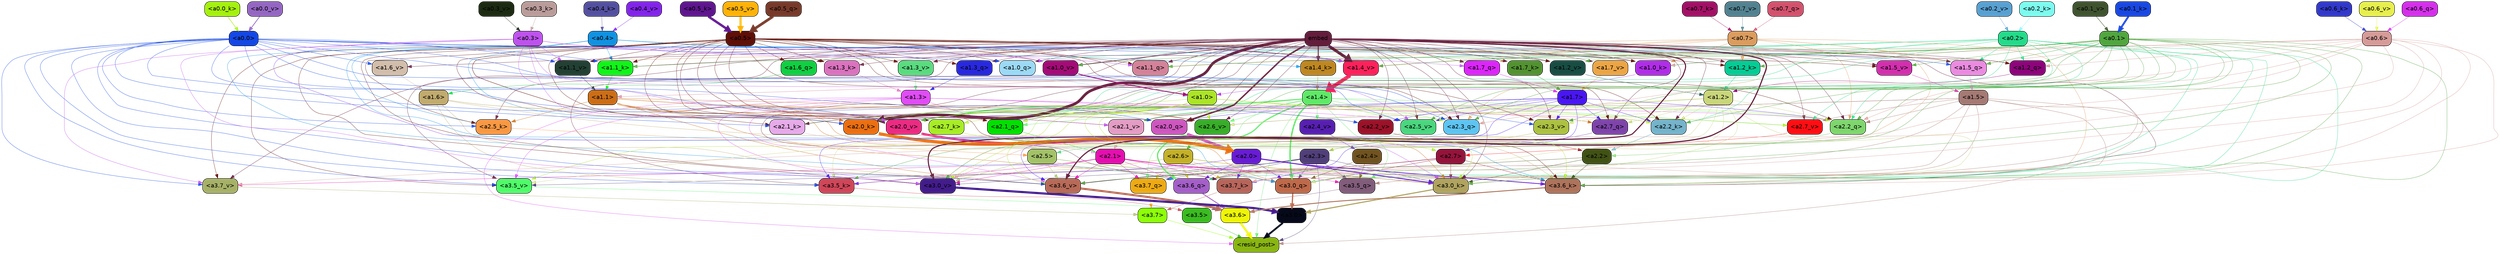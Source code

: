 strict digraph "" {
	graph [bgcolor=transparent,
		layout=dot,
		overlap=false,
		splines=true
	];
	"<a3.7>"	[color=black,
		fillcolor="#8dff09",
		fontname=Helvetica,
		shape=box,
		style="filled, rounded"];
	"<resid_post>"	[color=black,
		fillcolor="#89b512",
		fontname=Helvetica,
		shape=box,
		style="filled, rounded"];
	"<a3.7>" -> "<resid_post>"	[color="#8dff09",
		penwidth=0.6239100098609924];
	"<a3.6>"	[color=black,
		fillcolor="#eef607",
		fontname=Helvetica,
		shape=box,
		style="filled, rounded"];
	"<a3.6>" -> "<resid_post>"	[color="#eef607",
		penwidth=4.569062113761902];
	"<a3.5>"	[color=black,
		fillcolor="#3bbc21",
		fontname=Helvetica,
		shape=box,
		style="filled, rounded"];
	"<a3.5>" -> "<resid_post>"	[color="#3bbc21",
		penwidth=0.6];
	"<a3.0>"	[color=black,
		fillcolor="#06091a",
		fontname=Helvetica,
		shape=box,
		style="filled, rounded"];
	"<a3.0>" -> "<resid_post>"	[color="#06091a",
		penwidth=4.283544182777405];
	"<a2.3>"	[color=black,
		fillcolor="#513f7a",
		fontname=Helvetica,
		shape=box,
		style="filled, rounded"];
	"<a2.3>" -> "<resid_post>"	[color="#513f7a",
		penwidth=0.6];
	"<a3.7_q>"	[color=black,
		fillcolor="#edaa13",
		fontname=Helvetica,
		shape=box,
		style="filled, rounded"];
	"<a2.3>" -> "<a3.7_q>"	[color="#513f7a",
		penwidth=0.6];
	"<a3.6_q>"	[color=black,
		fillcolor="#a45ec8",
		fontname=Helvetica,
		shape=box,
		style="filled, rounded"];
	"<a2.3>" -> "<a3.6_q>"	[color="#513f7a",
		penwidth=0.6];
	"<a3.5_q>"	[color=black,
		fillcolor="#825c7b",
		fontname=Helvetica,
		shape=box,
		style="filled, rounded"];
	"<a2.3>" -> "<a3.5_q>"	[color="#513f7a",
		penwidth=0.6];
	"<a3.0_q>"	[color=black,
		fillcolor="#be694a",
		fontname=Helvetica,
		shape=box,
		style="filled, rounded"];
	"<a2.3>" -> "<a3.0_q>"	[color="#513f7a",
		penwidth=0.6];
	"<a3.0_k>"	[color=black,
		fillcolor="#afa35f",
		fontname=Helvetica,
		shape=box,
		style="filled, rounded"];
	"<a2.3>" -> "<a3.0_k>"	[color="#513f7a",
		penwidth=0.6];
	"<a3.6_v>"	[color=black,
		fillcolor="#b76a57",
		fontname=Helvetica,
		shape=box,
		style="filled, rounded"];
	"<a2.3>" -> "<a3.6_v>"	[color="#513f7a",
		penwidth=0.6];
	"<a3.5_v>"	[color=black,
		fillcolor="#4ffb69",
		fontname=Helvetica,
		shape=box,
		style="filled, rounded"];
	"<a2.3>" -> "<a3.5_v>"	[color="#513f7a",
		penwidth=0.6];
	"<a3.0_v>"	[color=black,
		fillcolor="#431c8c",
		fontname=Helvetica,
		shape=box,
		style="filled, rounded"];
	"<a2.3>" -> "<a3.0_v>"	[color="#513f7a",
		penwidth=0.6];
	"<a1.5>"	[color=black,
		fillcolor="#a57a74",
		fontname=Helvetica,
		shape=box,
		style="filled, rounded"];
	"<a1.5>" -> "<resid_post>"	[color="#a57a74",
		penwidth=0.6];
	"<a1.5>" -> "<a3.6_q>"	[color="#a57a74",
		penwidth=0.6];
	"<a1.5>" -> "<a3.5_q>"	[color="#a57a74",
		penwidth=0.6];
	"<a1.5>" -> "<a3.0_q>"	[color="#a57a74",
		penwidth=0.6];
	"<a3.6_k>"	[color=black,
		fillcolor="#ae735b",
		fontname=Helvetica,
		shape=box,
		style="filled, rounded"];
	"<a1.5>" -> "<a3.6_k>"	[color="#a57a74",
		penwidth=0.6];
	"<a1.5>" -> "<a3.0_k>"	[color="#a57a74",
		penwidth=0.6];
	"<a2.2_q>"	[color=black,
		fillcolor="#7ed66d",
		fontname=Helvetica,
		shape=box,
		style="filled, rounded"];
	"<a1.5>" -> "<a2.2_q>"	[color="#a57a74",
		penwidth=0.6];
	"<a2.7_v>"	[color=black,
		fillcolor="#fe0e12",
		fontname=Helvetica,
		shape=box,
		style="filled, rounded"];
	"<a1.5>" -> "<a2.7_v>"	[color="#a57a74",
		penwidth=0.6];
	"<a2.6_v>"	[color=black,
		fillcolor="#38ad29",
		fontname=Helvetica,
		shape=box,
		style="filled, rounded"];
	"<a1.5>" -> "<a2.6_v>"	[color="#a57a74",
		penwidth=0.6];
	"<a2.1_v>"	[color=black,
		fillcolor="#e39cc3",
		fontname=Helvetica,
		shape=box,
		style="filled, rounded"];
	"<a1.5>" -> "<a2.1_v>"	[color="#a57a74",
		penwidth=0.6];
	"<a1.4>"	[color=black,
		fillcolor="#5fe967",
		fontname=Helvetica,
		shape=box,
		style="filled, rounded"];
	"<a1.4>" -> "<resid_post>"	[color="#5fe967",
		penwidth=0.6];
	"<a1.4>" -> "<a3.7_q>"	[color="#5fe967",
		penwidth=0.6];
	"<a1.4>" -> "<a3.6_q>"	[color="#5fe967",
		penwidth=2.7536282539367676];
	"<a1.4>" -> "<a3.5_q>"	[color="#5fe967",
		penwidth=0.6];
	"<a1.4>" -> "<a3.0_q>"	[color="#5fe967",
		penwidth=3.3369133472442627];
	"<a2.3_q>"	[color=black,
		fillcolor="#5dc4f1",
		fontname=Helvetica,
		shape=box,
		style="filled, rounded"];
	"<a1.4>" -> "<a2.3_q>"	[color="#5fe967",
		penwidth=0.6];
	"<a1.4>" -> "<a2.2_q>"	[color="#5fe967",
		penwidth=0.6];
	"<a2.1_q>"	[color=black,
		fillcolor="#03df02",
		fontname=Helvetica,
		shape=box,
		style="filled, rounded"];
	"<a1.4>" -> "<a2.1_q>"	[color="#5fe967",
		penwidth=0.6];
	"<a2.0_q>"	[color=black,
		fillcolor="#cd56bf",
		fontname=Helvetica,
		shape=box,
		style="filled, rounded"];
	"<a1.4>" -> "<a2.0_q>"	[color="#5fe967",
		penwidth=0.6];
	"<a2.1_k>"	[color=black,
		fillcolor="#e6aae9",
		fontname=Helvetica,
		shape=box,
		style="filled, rounded"];
	"<a1.4>" -> "<a2.1_k>"	[color="#5fe967",
		penwidth=0.6];
	"<a1.4>" -> "<a2.7_v>"	[color="#5fe967",
		penwidth=0.6];
	"<a1.4>" -> "<a2.6_v>"	[color="#5fe967",
		penwidth=0.6];
	"<a2.5_v>"	[color=black,
		fillcolor="#4ad67e",
		fontname=Helvetica,
		shape=box,
		style="filled, rounded"];
	"<a1.4>" -> "<a2.5_v>"	[color="#5fe967",
		penwidth=0.6];
	"<a2.4_v>"	[color=black,
		fillcolor="#571fb1",
		fontname=Helvetica,
		shape=box,
		style="filled, rounded"];
	"<a1.4>" -> "<a2.4_v>"	[color="#5fe967",
		penwidth=0.6];
	"<a1.4>" -> "<a2.1_v>"	[color="#5fe967",
		penwidth=0.6];
	"<a2.0_v>"	[color=black,
		fillcolor="#eb2b82",
		fontname=Helvetica,
		shape=box,
		style="filled, rounded"];
	"<a1.4>" -> "<a2.0_v>"	[color="#5fe967",
		penwidth=2.2818827629089355];
	"<a1.3>"	[color=black,
		fillcolor="#e04cf5",
		fontname=Helvetica,
		shape=box,
		style="filled, rounded"];
	"<a1.3>" -> "<resid_post>"	[color="#e04cf5",
		penwidth=0.6];
	"<a1.3>" -> "<a3.6_v>"	[color="#e04cf5",
		penwidth=0.6];
	"<a1.3>" -> "<a3.5_v>"	[color="#e04cf5",
		penwidth=0.6];
	"<a1.3>" -> "<a3.0_v>"	[color="#e04cf5",
		penwidth=0.6];
	"<a1.3>" -> "<a2.2_q>"	[color="#e04cf5",
		penwidth=0.6];
	"<a1.3>" -> "<a2.1_q>"	[color="#e04cf5",
		penwidth=0.6];
	"<a2.2_k>"	[color=black,
		fillcolor="#74b3ca",
		fontname=Helvetica,
		shape=box,
		style="filled, rounded"];
	"<a1.3>" -> "<a2.2_k>"	[color="#e04cf5",
		penwidth=0.6];
	"<a1.3>" -> "<a2.5_v>"	[color="#e04cf5",
		penwidth=0.6];
	"<a3.7_q>" -> "<a3.7>"	[color="#edaa13",
		penwidth=0.6];
	"<a3.6_q>" -> "<a3.6>"	[color="#a45ec8",
		penwidth=2.0344843566417694];
	"<a3.5_q>" -> "<a3.5>"	[color="#825c7b",
		penwidth=0.6];
	"<a3.0_q>" -> "<a3.0>"	[color="#be694a",
		penwidth=2.863015294075012];
	"<a3.7_k>"	[color=black,
		fillcolor="#b7655b",
		fontname=Helvetica,
		shape=box,
		style="filled, rounded"];
	"<a3.7_k>" -> "<a3.7>"	[color="#b7655b",
		penwidth=0.6];
	"<a3.6_k>" -> "<a3.6>"	[color="#ae735b",
		penwidth=2.1770318150520325];
	"<a3.5_k>"	[color=black,
		fillcolor="#d04659",
		fontname=Helvetica,
		shape=box,
		style="filled, rounded"];
	"<a3.5_k>" -> "<a3.5>"	[color="#d04659",
		penwidth=0.6];
	"<a3.0_k>" -> "<a3.0>"	[color="#afa35f",
		penwidth=2.6323853135108948];
	"<a3.7_v>"	[color=black,
		fillcolor="#a6b167",
		fontname=Helvetica,
		shape=box,
		style="filled, rounded"];
	"<a3.7_v>" -> "<a3.7>"	[color="#a6b167",
		penwidth=0.6];
	"<a3.6_v>" -> "<a3.6>"	[color="#b76a57",
		penwidth=4.972373723983765];
	"<a3.5_v>" -> "<a3.5>"	[color="#4ffb69",
		penwidth=0.6];
	"<a3.0_v>" -> "<a3.0>"	[color="#431c8c",
		penwidth=5.1638524532318115];
	"<a2.6>"	[color=black,
		fillcolor="#c4b129",
		fontname=Helvetica,
		shape=box,
		style="filled, rounded"];
	"<a2.6>" -> "<a3.7_q>"	[color="#c4b129",
		penwidth=0.6];
	"<a2.6>" -> "<a3.6_q>"	[color="#c4b129",
		penwidth=0.6];
	"<a2.6>" -> "<a3.0_q>"	[color="#c4b129",
		penwidth=0.6];
	"<a2.6>" -> "<a3.7_k>"	[color="#c4b129",
		penwidth=0.6];
	"<a2.6>" -> "<a3.6_k>"	[color="#c4b129",
		penwidth=0.6];
	"<a2.6>" -> "<a3.5_k>"	[color="#c4b129",
		penwidth=0.6];
	"<a2.6>" -> "<a3.0_k>"	[color="#c4b129",
		penwidth=0.6];
	"<a2.1>"	[color=black,
		fillcolor="#e50fb0",
		fontname=Helvetica,
		shape=box,
		style="filled, rounded"];
	"<a2.1>" -> "<a3.7_q>"	[color="#e50fb0",
		penwidth=0.6];
	"<a2.1>" -> "<a3.6_q>"	[color="#e50fb0",
		penwidth=0.6];
	"<a2.1>" -> "<a3.5_q>"	[color="#e50fb0",
		penwidth=0.6];
	"<a2.1>" -> "<a3.0_q>"	[color="#e50fb0",
		penwidth=0.6];
	"<a2.1>" -> "<a3.7_k>"	[color="#e50fb0",
		penwidth=0.6];
	"<a2.1>" -> "<a3.6_k>"	[color="#e50fb0",
		penwidth=0.6];
	"<a2.1>" -> "<a3.5_k>"	[color="#e50fb0",
		penwidth=0.6];
	"<a2.1>" -> "<a3.0_k>"	[color="#e50fb0",
		penwidth=0.6];
	"<a2.1>" -> "<a3.7_v>"	[color="#e50fb0",
		penwidth=0.6];
	"<a2.1>" -> "<a3.6_v>"	[color="#e50fb0",
		penwidth=0.6];
	"<a2.1>" -> "<a3.0_v>"	[color="#e50fb0",
		penwidth=0.6];
	"<a2.7>"	[color=black,
		fillcolor="#94143b",
		fontname=Helvetica,
		shape=box,
		style="filled, rounded"];
	"<a2.7>" -> "<a3.6_q>"	[color="#94143b",
		penwidth=0.6];
	"<a2.7>" -> "<a3.0_q>"	[color="#94143b",
		penwidth=0.6];
	"<a2.7>" -> "<a3.6_k>"	[color="#94143b",
		penwidth=0.6];
	"<a2.7>" -> "<a3.0_k>"	[color="#94143b",
		penwidth=0.6];
	"<a2.7>" -> "<a3.6_v>"	[color="#94143b",
		penwidth=0.6];
	"<a2.5>"	[color=black,
		fillcolor="#a3c268",
		fontname=Helvetica,
		shape=box,
		style="filled, rounded"];
	"<a2.5>" -> "<a3.6_q>"	[color="#a3c268",
		penwidth=0.6];
	"<a2.5>" -> "<a3.0_q>"	[color="#a3c268",
		penwidth=0.6];
	"<a2.5>" -> "<a3.0_k>"	[color="#a3c268",
		penwidth=0.6];
	"<a2.5>" -> "<a3.6_v>"	[color="#a3c268",
		penwidth=0.6];
	"<a2.5>" -> "<a3.0_v>"	[color="#a3c268",
		penwidth=0.6];
	"<a2.0>"	[color=black,
		fillcolor="#681cd5",
		fontname=Helvetica,
		shape=box,
		style="filled, rounded"];
	"<a2.0>" -> "<a3.6_q>"	[color="#681cd5",
		penwidth=0.6];
	"<a2.0>" -> "<a3.0_q>"	[color="#681cd5",
		penwidth=0.6];
	"<a2.0>" -> "<a3.7_k>"	[color="#681cd5",
		penwidth=0.6];
	"<a2.0>" -> "<a3.6_k>"	[color="#681cd5",
		penwidth=1.7047871947288513];
	"<a2.0>" -> "<a3.5_k>"	[color="#681cd5",
		penwidth=0.6];
	"<a2.0>" -> "<a3.0_k>"	[color="#681cd5",
		penwidth=2.239806979894638];
	"<a1.1>"	[color=black,
		fillcolor="#cc6e16",
		fontname=Helvetica,
		shape=box,
		style="filled, rounded"];
	"<a1.1>" -> "<a3.6_q>"	[color="#cc6e16",
		penwidth=0.6];
	"<a1.1>" -> "<a3.0_q>"	[color="#cc6e16",
		penwidth=0.6];
	"<a1.1>" -> "<a3.0_k>"	[color="#cc6e16",
		penwidth=0.6];
	"<a1.1>" -> "<a3.6_v>"	[color="#cc6e16",
		penwidth=0.6];
	"<a2.7_q>"	[color=black,
		fillcolor="#7e44aa",
		fontname=Helvetica,
		shape=box,
		style="filled, rounded"];
	"<a1.1>" -> "<a2.7_q>"	[color="#cc6e16",
		penwidth=0.6];
	"<a2.5_k>"	[color=black,
		fillcolor="#f99843",
		fontname=Helvetica,
		shape=box,
		style="filled, rounded"];
	"<a1.1>" -> "<a2.5_k>"	[color="#cc6e16",
		penwidth=0.6];
	"<a2.0_k>"	[color=black,
		fillcolor="#eb6f11",
		fontname=Helvetica,
		shape=box,
		style="filled, rounded"];
	"<a1.1>" -> "<a2.0_k>"	[color="#cc6e16",
		penwidth=0.6];
	"<a1.1>" -> "<a2.6_v>"	[color="#cc6e16",
		penwidth=0.6];
	"<a2.2_v>"	[color=black,
		fillcolor="#9b1229",
		fontname=Helvetica,
		shape=box,
		style="filled, rounded"];
	"<a1.1>" -> "<a2.2_v>"	[color="#cc6e16",
		penwidth=0.6];
	"<a1.1>" -> "<a2.1_v>"	[color="#cc6e16",
		penwidth=0.6];
	"<a1.1>" -> "<a2.0_v>"	[color="#cc6e16",
		penwidth=0.6];
	"<a0.4>"	[color=black,
		fillcolor="#1092e2",
		fontname=Helvetica,
		shape=box,
		style="filled, rounded"];
	"<a0.4>" -> "<a3.6_q>"	[color="#1092e2",
		penwidth=0.6];
	"<a0.4>" -> "<a3.0_q>"	[color="#1092e2",
		penwidth=0.6];
	"<a0.4>" -> "<a3.6_k>"	[color="#1092e2",
		penwidth=0.6];
	"<a0.4>" -> "<a2.5_k>"	[color="#1092e2",
		penwidth=0.6];
	"<a0.4>" -> "<a2.0_k>"	[color="#1092e2",
		penwidth=0.6];
	"<a1.4_k>"	[color=black,
		fillcolor="#be8721",
		fontname=Helvetica,
		shape=box,
		style="filled, rounded"];
	"<a0.4>" -> "<a1.4_k>"	[color="#1092e2",
		penwidth=0.6];
	"<a1.1_k>"	[color=black,
		fillcolor="#11f419",
		fontname=Helvetica,
		shape=box,
		style="filled, rounded"];
	"<a0.4>" -> "<a1.1_k>"	[color="#1092e2",
		penwidth=0.6];
	"<a1.0_k>"	[color=black,
		fillcolor="#b02de7",
		fontname=Helvetica,
		shape=box,
		style="filled, rounded"];
	"<a0.4>" -> "<a1.0_k>"	[color="#1092e2",
		penwidth=0.6];
	"<a1.4_v>"	[color=black,
		fillcolor="#fd215b",
		fontname=Helvetica,
		shape=box,
		style="filled, rounded"];
	"<a0.4>" -> "<a1.4_v>"	[color="#1092e2",
		penwidth=0.6];
	"<a1.2_v>"	[color=black,
		fillcolor="#184d43",
		fontname=Helvetica,
		shape=box,
		style="filled, rounded"];
	"<a0.4>" -> "<a1.2_v>"	[color="#1092e2",
		penwidth=0.6];
	"<a0.2>"	[color=black,
		fillcolor="#23db8a",
		fontname=Helvetica,
		shape=box,
		style="filled, rounded"];
	"<a0.2>" -> "<a3.6_q>"	[color="#23db8a",
		penwidth=0.6];
	"<a0.2>" -> "<a3.0_q>"	[color="#23db8a",
		penwidth=0.6];
	"<a0.2>" -> "<a3.6_k>"	[color="#23db8a",
		penwidth=0.6];
	"<a0.2>" -> "<a3.0_k>"	[color="#23db8a",
		penwidth=0.6];
	"<a0.2>" -> "<a2.2_q>"	[color="#23db8a",
		penwidth=0.6];
	"<a0.2>" -> "<a2.2_k>"	[color="#23db8a",
		penwidth=0.6];
	"<a0.2>" -> "<a2.0_k>"	[color="#23db8a",
		penwidth=0.6];
	"<a0.2>" -> "<a2.7_v>"	[color="#23db8a",
		penwidth=0.6];
	"<a0.2>" -> "<a2.1_v>"	[color="#23db8a",
		penwidth=0.6];
	"<a0.2>" -> "<a2.0_v>"	[color="#23db8a",
		penwidth=0.6];
	"<a1.5_q>"	[color=black,
		fillcolor="#ea8be0",
		fontname=Helvetica,
		shape=box,
		style="filled, rounded"];
	"<a0.2>" -> "<a1.5_q>"	[color="#23db8a",
		penwidth=0.6];
	"<a1.2_q>"	[color=black,
		fillcolor="#8d047b",
		fontname=Helvetica,
		shape=box,
		style="filled, rounded"];
	"<a0.2>" -> "<a1.2_q>"	[color="#23db8a",
		penwidth=0.6];
	"<a1.0_q>"	[color=black,
		fillcolor="#9bd9f4",
		fontname=Helvetica,
		shape=box,
		style="filled, rounded"];
	"<a0.2>" -> "<a1.0_q>"	[color="#23db8a",
		penwidth=0.6];
	"<a0.2>" -> "<a1.4_k>"	[color="#23db8a",
		penwidth=0.6];
	"<a0.2>" -> "<a1.0_k>"	[color="#23db8a",
		penwidth=0.6];
	"<a0.2>" -> "<a1.4_v>"	[color="#23db8a",
		penwidth=0.6];
	"<a2.4>"	[color=black,
		fillcolor="#705320",
		fontname=Helvetica,
		shape=box,
		style="filled, rounded"];
	"<a2.4>" -> "<a3.5_q>"	[color="#705320",
		penwidth=0.6];
	"<a2.4>" -> "<a3.0_q>"	[color="#705320",
		penwidth=0.6];
	"<a1.2>"	[color=black,
		fillcolor="#c9d67a",
		fontname=Helvetica,
		shape=box,
		style="filled, rounded"];
	"<a1.2>" -> "<a3.0_q>"	[color="#c9d67a",
		penwidth=0.6];
	"<a1.2>" -> "<a3.6_k>"	[color="#c9d67a",
		penwidth=0.6];
	"<a1.2>" -> "<a3.5_k>"	[color="#c9d67a",
		penwidth=0.6];
	"<a1.2>" -> "<a3.0_k>"	[color="#c9d67a",
		penwidth=0.6];
	"<a1.2>" -> "<a3.5_v>"	[color="#c9d67a",
		penwidth=0.6];
	"<a1.2>" -> "<a2.7_q>"	[color="#c9d67a",
		penwidth=0.6];
	"<a1.2>" -> "<a2.2_q>"	[color="#c9d67a",
		penwidth=0.6];
	"<a1.2>" -> "<a2.2_k>"	[color="#c9d67a",
		penwidth=0.6];
	"<a1.2>" -> "<a2.6_v>"	[color="#c9d67a",
		penwidth=0.6];
	"<a1.2>" -> "<a2.5_v>"	[color="#c9d67a",
		penwidth=0.6];
	"<a2.3_v>"	[color=black,
		fillcolor="#acc041",
		fontname=Helvetica,
		shape=box,
		style="filled, rounded"];
	"<a1.2>" -> "<a2.3_v>"	[color="#c9d67a",
		penwidth=0.6];
	"<a1.2>" -> "<a2.0_v>"	[color="#c9d67a",
		penwidth=0.6];
	"<a1.7>"	[color=black,
		fillcolor="#4916f3",
		fontname=Helvetica,
		shape=box,
		style="filled, rounded"];
	"<a1.7>" -> "<a3.7_k>"	[color="#4916f3",
		penwidth=0.6];
	"<a1.7>" -> "<a3.5_k>"	[color="#4916f3",
		penwidth=0.6];
	"<a1.7>" -> "<a3.6_v>"	[color="#4916f3",
		penwidth=0.6];
	"<a1.7>" -> "<a2.7_q>"	[color="#4916f3",
		penwidth=0.6];
	"<a1.7>" -> "<a2.2_q>"	[color="#4916f3",
		penwidth=0.6];
	"<a1.7>" -> "<a2.0_q>"	[color="#4916f3",
		penwidth=0.6];
	"<a1.7>" -> "<a2.2_k>"	[color="#4916f3",
		penwidth=0.6];
	"<a1.7>" -> "<a2.0_k>"	[color="#4916f3",
		penwidth=0.6];
	"<a1.7>" -> "<a2.5_v>"	[color="#4916f3",
		penwidth=0.6];
	"<a1.7>" -> "<a2.3_v>"	[color="#4916f3",
		penwidth=0.6];
	"<a1.7>" -> "<a2.2_v>"	[color="#4916f3",
		penwidth=0.6];
	"<a0.7>"	[color=black,
		fillcolor="#db9c5e",
		fontname=Helvetica,
		shape=box,
		style="filled, rounded"];
	"<a0.7>" -> "<a3.7_k>"	[color="#db9c5e",
		penwidth=0.6];
	"<a0.7>" -> "<a3.0_v>"	[color="#db9c5e",
		penwidth=0.6];
	"<a0.7>" -> "<a2.3_q>"	[color="#db9c5e",
		penwidth=0.6];
	"<a0.7>" -> "<a2.2_q>"	[color="#db9c5e",
		penwidth=0.6];
	"<a1.7_q>"	[color=black,
		fillcolor="#dc25f9",
		fontname=Helvetica,
		shape=box,
		style="filled, rounded"];
	"<a0.7>" -> "<a1.7_q>"	[color="#db9c5e",
		penwidth=0.6];
	"<a0.7>" -> "<a1.5_q>"	[color="#db9c5e",
		penwidth=0.6];
	"<a1.1_q>"	[color=black,
		fillcolor="#d38299",
		fontname=Helvetica,
		shape=box,
		style="filled, rounded"];
	"<a0.7>" -> "<a1.1_q>"	[color="#db9c5e",
		penwidth=0.6];
	"<a1.2_k>"	[color=black,
		fillcolor="#05cc95",
		fontname=Helvetica,
		shape=box,
		style="filled, rounded"];
	"<a0.7>" -> "<a1.2_k>"	[color="#db9c5e",
		penwidth=0.6];
	"<a0.7>" -> "<a1.0_k>"	[color="#db9c5e",
		penwidth=0.6];
	"<a0.7>" -> "<a1.4_v>"	[color="#db9c5e",
		penwidth=0.6];
	"<a1.1_v>"	[color=black,
		fillcolor="#224033",
		fontname=Helvetica,
		shape=box,
		style="filled, rounded"];
	"<a0.7>" -> "<a1.1_v>"	[color="#db9c5e",
		penwidth=0.6];
	"<a0.6>"	[color=black,
		fillcolor="#d69b98",
		fontname=Helvetica,
		shape=box,
		style="filled, rounded"];
	"<a0.6>" -> "<a3.7_k>"	[color="#d69b98",
		penwidth=0.6];
	"<a0.6>" -> "<a3.6_k>"	[color="#d69b98",
		penwidth=0.6];
	"<a0.6>" -> "<a3.0_k>"	[color="#d69b98",
		penwidth=0.6];
	"<a0.6>" -> "<a3.7_v>"	[color="#d69b98",
		penwidth=0.6];
	"<a0.6>" -> "<a3.6_v>"	[color="#d69b98",
		penwidth=0.6];
	"<a0.6>" -> "<a3.0_v>"	[color="#d69b98",
		penwidth=0.6];
	"<a0.6>" -> "<a2.3_q>"	[color="#d69b98",
		penwidth=0.6];
	"<a0.6>" -> "<a2.2_q>"	[color="#d69b98",
		penwidth=0.6];
	"<a0.6>" -> "<a1.5_q>"	[color="#d69b98",
		penwidth=0.6];
	"<a0.6>" -> "<a1.2_q>"	[color="#d69b98",
		penwidth=0.6];
	"<a0.6>" -> "<a1.0_k>"	[color="#d69b98",
		penwidth=0.6];
	"<a0.6>" -> "<a1.4_v>"	[color="#d69b98",
		penwidth=0.6];
	embed	[color=black,
		fillcolor="#641d3c",
		fontname=Helvetica,
		shape=box,
		style="filled, rounded"];
	embed -> "<a3.7_k>"	[color="#641d3c",
		penwidth=0.6];
	embed -> "<a3.6_k>"	[color="#641d3c",
		penwidth=0.6];
	embed -> "<a3.5_k>"	[color="#641d3c",
		penwidth=0.6];
	embed -> "<a3.0_k>"	[color="#641d3c",
		penwidth=0.6];
	embed -> "<a3.7_v>"	[color="#641d3c",
		penwidth=0.6];
	embed -> "<a3.6_v>"	[color="#641d3c",
		penwidth=2.7369276881217957];
	embed -> "<a3.5_v>"	[color="#641d3c",
		penwidth=0.6];
	embed -> "<a3.0_v>"	[color="#641d3c",
		penwidth=2.5778204202651978];
	embed -> "<a2.7_q>"	[color="#641d3c",
		penwidth=0.6];
	embed -> "<a2.3_q>"	[color="#641d3c",
		penwidth=0.6];
	embed -> "<a2.2_q>"	[color="#641d3c",
		penwidth=0.6];
	embed -> "<a2.1_q>"	[color="#641d3c",
		penwidth=0.6];
	embed -> "<a2.0_q>"	[color="#641d3c",
		penwidth=3.459219217300415];
	embed -> "<a2.5_k>"	[color="#641d3c",
		penwidth=0.6];
	embed -> "<a2.2_k>"	[color="#641d3c",
		penwidth=0.6363201141357422];
	embed -> "<a2.1_k>"	[color="#641d3c",
		penwidth=0.6];
	embed -> "<a2.0_k>"	[color="#641d3c",
		penwidth=6.407642982900143];
	embed -> "<a2.7_v>"	[color="#641d3c",
		penwidth=0.6];
	embed -> "<a2.6_v>"	[color="#641d3c",
		penwidth=0.6];
	embed -> "<a2.5_v>"	[color="#641d3c",
		penwidth=0.6];
	embed -> "<a2.3_v>"	[color="#641d3c",
		penwidth=0.6];
	embed -> "<a2.2_v>"	[color="#641d3c",
		penwidth=0.6175012588500977];
	embed -> "<a2.1_v>"	[color="#641d3c",
		penwidth=0.6];
	embed -> "<a2.0_v>"	[color="#641d3c",
		penwidth=0.6];
	embed -> "<a1.7_q>"	[color="#641d3c",
		penwidth=0.6];
	"<a1.6_q>"	[color=black,
		fillcolor="#11cf42",
		fontname=Helvetica,
		shape=box,
		style="filled, rounded"];
	embed -> "<a1.6_q>"	[color="#641d3c",
		penwidth=0.6];
	embed -> "<a1.5_q>"	[color="#641d3c",
		penwidth=0.6186923980712891];
	"<a1.3_q>"	[color=black,
		fillcolor="#2828df",
		fontname=Helvetica,
		shape=box,
		style="filled, rounded"];
	embed -> "<a1.3_q>"	[color="#641d3c",
		penwidth=0.6];
	embed -> "<a1.2_q>"	[color="#641d3c",
		penwidth=0.6];
	embed -> "<a1.1_q>"	[color="#641d3c",
		penwidth=0.6];
	embed -> "<a1.0_q>"	[color="#641d3c",
		penwidth=0.6];
	"<a1.7_k>"	[color=black,
		fillcolor="#529231",
		fontname=Helvetica,
		shape=box,
		style="filled, rounded"];
	embed -> "<a1.7_k>"	[color="#641d3c",
		penwidth=0.6];
	embed -> "<a1.4_k>"	[color="#641d3c",
		penwidth=2.1454997062683105];
	"<a1.3_k>"	[color=black,
		fillcolor="#da72be",
		fontname=Helvetica,
		shape=box,
		style="filled, rounded"];
	embed -> "<a1.3_k>"	[color="#641d3c",
		penwidth=0.6];
	embed -> "<a1.2_k>"	[color="#641d3c",
		penwidth=0.6];
	embed -> "<a1.1_k>"	[color="#641d3c",
		penwidth=0.6];
	embed -> "<a1.0_k>"	[color="#641d3c",
		penwidth=0.6];
	"<a1.7_v>"	[color=black,
		fillcolor="#eca545",
		fontname=Helvetica,
		shape=box,
		style="filled, rounded"];
	embed -> "<a1.7_v>"	[color="#641d3c",
		penwidth=0.6];
	"<a1.6_v>"	[color=black,
		fillcolor="#d1bdaa",
		fontname=Helvetica,
		shape=box,
		style="filled, rounded"];
	embed -> "<a1.6_v>"	[color="#641d3c",
		penwidth=0.6];
	"<a1.5_v>"	[color=black,
		fillcolor="#d22fad",
		fontname=Helvetica,
		shape=box,
		style="filled, rounded"];
	embed -> "<a1.5_v>"	[color="#641d3c",
		penwidth=0.6];
	embed -> "<a1.4_v>"	[color="#641d3c",
		penwidth=6.860090345144272];
	"<a1.3_v>"	[color=black,
		fillcolor="#5adb7f",
		fontname=Helvetica,
		shape=box,
		style="filled, rounded"];
	embed -> "<a1.3_v>"	[color="#641d3c",
		penwidth=0.6];
	embed -> "<a1.2_v>"	[color="#641d3c",
		penwidth=0.6];
	embed -> "<a1.1_v>"	[color="#641d3c",
		penwidth=0.6];
	"<a1.0_v>"	[color=black,
		fillcolor="#a40b77",
		fontname=Helvetica,
		shape=box,
		style="filled, rounded"];
	embed -> "<a1.0_v>"	[color="#641d3c",
		penwidth=1.2940821647644043];
	"<a2.2>"	[color=black,
		fillcolor="#415215",
		fontname=Helvetica,
		shape=box,
		style="filled, rounded"];
	"<a2.2>" -> "<a3.6_k>"	[color="#415215",
		penwidth=0.6];
	"<a2.2>" -> "<a3.0_k>"	[color="#415215",
		penwidth=0.6];
	"<a2.2>" -> "<a3.6_v>"	[color="#415215",
		penwidth=0.6];
	"<a1.6>"	[color=black,
		fillcolor="#c1ab6e",
		fontname=Helvetica,
		shape=box,
		style="filled, rounded"];
	"<a1.6>" -> "<a3.6_k>"	[color="#c1ab6e",
		penwidth=0.6];
	"<a1.6>" -> "<a3.5_k>"	[color="#c1ab6e",
		penwidth=0.6];
	"<a1.6>" -> "<a3.6_v>"	[color="#c1ab6e",
		penwidth=0.6];
	"<a1.6>" -> "<a2.0_k>"	[color="#c1ab6e",
		penwidth=0.6];
	"<a1.6>" -> "<a2.0_v>"	[color="#c1ab6e",
		penwidth=0.6];
	"<a1.0>"	[color=black,
		fillcolor="#ace428",
		fontname=Helvetica,
		shape=box,
		style="filled, rounded"];
	"<a1.0>" -> "<a3.6_k>"	[color="#ace428",
		penwidth=0.6];
	"<a1.0>" -> "<a3.0_k>"	[color="#ace428",
		penwidth=0.6];
	"<a1.0>" -> "<a3.6_v>"	[color="#ace428",
		penwidth=0.6];
	"<a1.0>" -> "<a3.5_v>"	[color="#ace428",
		penwidth=0.6];
	"<a1.0>" -> "<a3.0_v>"	[color="#ace428",
		penwidth=0.6];
	"<a1.0>" -> "<a2.3_q>"	[color="#ace428",
		penwidth=0.6];
	"<a1.0>" -> "<a2.2_q>"	[color="#ace428",
		penwidth=0.6];
	"<a1.0>" -> "<a2.1_q>"	[color="#ace428",
		penwidth=0.6];
	"<a2.7_k>"	[color=black,
		fillcolor="#a7ec26",
		fontname=Helvetica,
		shape=box,
		style="filled, rounded"];
	"<a1.0>" -> "<a2.7_k>"	[color="#ace428",
		penwidth=0.6];
	"<a1.0>" -> "<a2.2_k>"	[color="#ace428",
		penwidth=0.6];
	"<a1.0>" -> "<a2.0_k>"	[color="#ace428",
		penwidth=0.6];
	"<a1.0>" -> "<a2.7_v>"	[color="#ace428",
		penwidth=0.6];
	"<a1.0>" -> "<a2.6_v>"	[color="#ace428",
		penwidth=0.6];
	"<a1.0>" -> "<a2.0_v>"	[color="#ace428",
		penwidth=1.2978954315185547];
	"<a0.5>"	[color=black,
		fillcolor="#5e0f08",
		fontname=Helvetica,
		shape=box,
		style="filled, rounded"];
	"<a0.5>" -> "<a3.6_k>"	[color="#5e0f08",
		penwidth=0.6];
	"<a0.5>" -> "<a3.7_v>"	[color="#5e0f08",
		penwidth=0.6];
	"<a0.5>" -> "<a3.6_v>"	[color="#5e0f08",
		penwidth=0.6];
	"<a0.5>" -> "<a3.5_v>"	[color="#5e0f08",
		penwidth=0.6];
	"<a0.5>" -> "<a3.0_v>"	[color="#5e0f08",
		penwidth=0.6];
	"<a0.5>" -> "<a2.7_q>"	[color="#5e0f08",
		penwidth=0.6];
	"<a0.5>" -> "<a2.3_q>"	[color="#5e0f08",
		penwidth=0.6];
	"<a0.5>" -> "<a2.2_q>"	[color="#5e0f08",
		penwidth=0.6];
	"<a0.5>" -> "<a2.1_q>"	[color="#5e0f08",
		penwidth=0.6];
	"<a0.5>" -> "<a2.0_q>"	[color="#5e0f08",
		penwidth=0.6];
	"<a0.5>" -> "<a2.7_k>"	[color="#5e0f08",
		penwidth=0.6];
	"<a0.5>" -> "<a2.5_k>"	[color="#5e0f08",
		penwidth=0.6];
	"<a0.5>" -> "<a2.2_k>"	[color="#5e0f08",
		penwidth=0.6];
	"<a0.5>" -> "<a2.1_k>"	[color="#5e0f08",
		penwidth=0.6];
	"<a0.5>" -> "<a2.0_k>"	[color="#5e0f08",
		penwidth=0.7721366882324219];
	"<a0.5>" -> "<a2.6_v>"	[color="#5e0f08",
		penwidth=0.6];
	"<a0.5>" -> "<a2.3_v>"	[color="#5e0f08",
		penwidth=0.6];
	"<a0.5>" -> "<a2.1_v>"	[color="#5e0f08",
		penwidth=0.6];
	"<a0.5>" -> "<a2.0_v>"	[color="#5e0f08",
		penwidth=0.6];
	"<a0.5>" -> "<a1.6_q>"	[color="#5e0f08",
		penwidth=0.6];
	"<a0.5>" -> "<a1.3_q>"	[color="#5e0f08",
		penwidth=0.6];
	"<a0.5>" -> "<a1.2_q>"	[color="#5e0f08",
		penwidth=0.6];
	"<a0.5>" -> "<a1.1_q>"	[color="#5e0f08",
		penwidth=0.6];
	"<a0.5>" -> "<a1.0_q>"	[color="#5e0f08",
		penwidth=0.6];
	"<a0.5>" -> "<a1.3_k>"	[color="#5e0f08",
		penwidth=0.6];
	"<a0.5>" -> "<a1.2_k>"	[color="#5e0f08",
		penwidth=0.6];
	"<a0.5>" -> "<a1.1_k>"	[color="#5e0f08",
		penwidth=0.6];
	"<a0.5>" -> "<a1.0_k>"	[color="#5e0f08",
		penwidth=0.6];
	"<a0.5>" -> "<a1.5_v>"	[color="#5e0f08",
		penwidth=0.6];
	"<a0.5>" -> "<a1.4_v>"	[color="#5e0f08",
		penwidth=1.0206317901611328];
	"<a0.5>" -> "<a1.3_v>"	[color="#5e0f08",
		penwidth=0.6];
	"<a0.5>" -> "<a1.2_v>"	[color="#5e0f08",
		penwidth=0.6];
	"<a0.5>" -> "<a1.1_v>"	[color="#5e0f08",
		penwidth=0.6];
	"<a0.5>" -> "<a1.0_v>"	[color="#5e0f08",
		penwidth=0.6];
	"<a0.1>"	[color=black,
		fillcolor="#51a63f",
		fontname=Helvetica,
		shape=box,
		style="filled, rounded"];
	"<a0.1>" -> "<a3.6_k>"	[color="#51a63f",
		penwidth=0.6];
	"<a0.1>" -> "<a3.5_k>"	[color="#51a63f",
		penwidth=0.6];
	"<a0.1>" -> "<a3.0_k>"	[color="#51a63f",
		penwidth=0.6];
	"<a0.1>" -> "<a3.6_v>"	[color="#51a63f",
		penwidth=0.6];
	"<a0.1>" -> "<a3.0_v>"	[color="#51a63f",
		penwidth=0.6];
	"<a0.1>" -> "<a2.3_q>"	[color="#51a63f",
		penwidth=0.6];
	"<a0.1>" -> "<a2.2_q>"	[color="#51a63f",
		penwidth=0.6];
	"<a0.1>" -> "<a2.2_k>"	[color="#51a63f",
		penwidth=0.6];
	"<a0.1>" -> "<a2.0_k>"	[color="#51a63f",
		penwidth=0.6];
	"<a0.1>" -> "<a2.5_v>"	[color="#51a63f",
		penwidth=0.6];
	"<a0.1>" -> "<a2.3_v>"	[color="#51a63f",
		penwidth=0.6];
	"<a0.1>" -> "<a2.1_v>"	[color="#51a63f",
		penwidth=0.6];
	"<a0.1>" -> "<a2.0_v>"	[color="#51a63f",
		penwidth=0.6];
	"<a0.1>" -> "<a1.5_q>"	[color="#51a63f",
		penwidth=0.6];
	"<a0.1>" -> "<a1.2_q>"	[color="#51a63f",
		penwidth=0.6];
	"<a0.1>" -> "<a1.1_q>"	[color="#51a63f",
		penwidth=0.6];
	"<a0.1>" -> "<a1.2_k>"	[color="#51a63f",
		penwidth=0.6];
	"<a0.1>" -> "<a1.1_k>"	[color="#51a63f",
		penwidth=0.6];
	"<a0.1>" -> "<a1.5_v>"	[color="#51a63f",
		penwidth=0.6];
	"<a0.1>" -> "<a1.4_v>"	[color="#51a63f",
		penwidth=0.6];
	"<a0.1>" -> "<a1.2_v>"	[color="#51a63f",
		penwidth=0.6];
	"<a0.1>" -> "<a1.0_v>"	[color="#51a63f",
		penwidth=0.6];
	"<a0.0>"	[color=black,
		fillcolor="#1447e5",
		fontname=Helvetica,
		shape=box,
		style="filled, rounded"];
	"<a0.0>" -> "<a3.5_k>"	[color="#1447e5",
		penwidth=0.6];
	"<a0.0>" -> "<a3.7_v>"	[color="#1447e5",
		penwidth=0.6];
	"<a0.0>" -> "<a3.6_v>"	[color="#1447e5",
		penwidth=0.6];
	"<a0.0>" -> "<a3.5_v>"	[color="#1447e5",
		penwidth=0.6];
	"<a0.0>" -> "<a3.0_v>"	[color="#1447e5",
		penwidth=0.6];
	"<a0.0>" -> "<a2.3_q>"	[color="#1447e5",
		penwidth=0.6];
	"<a0.0>" -> "<a2.0_q>"	[color="#1447e5",
		penwidth=0.6];
	"<a0.0>" -> "<a2.5_k>"	[color="#1447e5",
		penwidth=0.6];
	"<a0.0>" -> "<a2.1_k>"	[color="#1447e5",
		penwidth=0.6];
	"<a0.0>" -> "<a2.0_k>"	[color="#1447e5",
		penwidth=0.6];
	"<a0.0>" -> "<a2.5_v>"	[color="#1447e5",
		penwidth=0.6];
	"<a0.0>" -> "<a2.3_v>"	[color="#1447e5",
		penwidth=0.6];
	"<a0.0>" -> "<a2.2_v>"	[color="#1447e5",
		penwidth=0.6];
	"<a0.0>" -> "<a2.0_v>"	[color="#1447e5",
		penwidth=0.6];
	"<a0.0>" -> "<a1.5_q>"	[color="#1447e5",
		penwidth=0.6];
	"<a0.0>" -> "<a1.0_q>"	[color="#1447e5",
		penwidth=0.6];
	"<a0.0>" -> "<a1.1_k>"	[color="#1447e5",
		penwidth=0.6];
	"<a0.0>" -> "<a1.6_v>"	[color="#1447e5",
		penwidth=0.6];
	"<a0.0>" -> "<a1.4_v>"	[color="#1447e5",
		penwidth=0.6];
	"<a0.0>" -> "<a1.1_v>"	[color="#1447e5",
		penwidth=0.6];
	"<a0.3>"	[color=black,
		fillcolor="#be52ed",
		fontname=Helvetica,
		shape=box,
		style="filled, rounded"];
	"<a0.3>" -> "<a3.0_k>"	[color="#be52ed",
		penwidth=0.6];
	"<a0.3>" -> "<a3.7_v>"	[color="#be52ed",
		penwidth=0.6];
	"<a0.3>" -> "<a3.0_v>"	[color="#be52ed",
		penwidth=0.6];
	"<a0.3>" -> "<a2.5_v>"	[color="#be52ed",
		penwidth=0.6];
	"<a0.3>" -> "<a2.1_v>"	[color="#be52ed",
		penwidth=0.6];
	"<a0.3>" -> "<a2.0_v>"	[color="#be52ed",
		penwidth=0.6];
	"<a0.3>" -> "<a1.7_q>"	[color="#be52ed",
		penwidth=0.6];
	"<a0.3>" -> "<a1.1_q>"	[color="#be52ed",
		penwidth=0.6];
	"<a0.3>" -> "<a1.4_v>"	[color="#be52ed",
		penwidth=0.6];
	"<a0.3>" -> "<a1.1_v>"	[color="#be52ed",
		penwidth=0.6];
	"<a0.3>" -> "<a1.0_v>"	[color="#be52ed",
		penwidth=0.6];
	"<a2.7_q>" -> "<a2.7>"	[color="#7e44aa",
		penwidth=0.6];
	"<a2.3_q>" -> "<a2.3>"	[color="#5dc4f1",
		penwidth=0.6];
	"<a2.2_q>" -> "<a2.2>"	[color="#7ed66d",
		penwidth=0.7441773414611816];
	"<a2.1_q>" -> "<a2.1>"	[color="#03df02",
		penwidth=0.6];
	"<a2.0_q>" -> "<a2.0>"	[color="#cd56bf",
		penwidth=6.422367453575134];
	"<a2.7_k>" -> "<a2.7>"	[color="#a7ec26",
		penwidth=0.6];
	"<a2.5_k>" -> "<a2.5>"	[color="#f99843",
		penwidth=0.6];
	"<a2.2_k>" -> "<a2.2>"	[color="#74b3ca",
		penwidth=0.8810110092163086];
	"<a2.1_k>" -> "<a2.1>"	[color="#e6aae9",
		penwidth=0.6];
	"<a2.0_k>" -> "<a2.0>"	[color="#eb6f11",
		penwidth=7.398894429206848];
	"<a2.7_v>" -> "<a2.7>"	[color="#fe0e12",
		penwidth=0.6];
	"<a2.6_v>" -> "<a2.6>"	[color="#38ad29",
		penwidth=0.6];
	"<a2.5_v>" -> "<a2.5>"	[color="#4ad67e",
		penwidth=0.6];
	"<a2.4_v>" -> "<a2.4>"	[color="#571fb1",
		penwidth=0.6];
	"<a2.3_v>" -> "<a2.3>"	[color="#acc041",
		penwidth=0.6];
	"<a2.2_v>" -> "<a2.2>"	[color="#9b1229",
		penwidth=0.6];
	"<a2.1_v>" -> "<a2.1>"	[color="#e39cc3",
		penwidth=0.6];
	"<a2.0_v>" -> "<a2.0>"	[color="#eb2b82",
		penwidth=5.395828627049923];
	"<a1.7_q>" -> "<a1.7>"	[color="#dc25f9",
		penwidth=0.6];
	"<a1.6_q>" -> "<a1.6>"	[color="#11cf42",
		penwidth=0.6];
	"<a1.5_q>" -> "<a1.5>"	[color="#ea8be0",
		penwidth=0.6];
	"<a1.3_q>" -> "<a1.3>"	[color="#2828df",
		penwidth=0.6];
	"<a1.2_q>" -> "<a1.2>"	[color="#8d047b",
		penwidth=0.6];
	"<a1.1_q>" -> "<a1.1>"	[color="#d38299",
		penwidth=0.6];
	"<a1.0_q>" -> "<a1.0>"	[color="#9bd9f4",
		penwidth=0.6];
	"<a1.7_k>" -> "<a1.7>"	[color="#529231",
		penwidth=0.6];
	"<a1.4_k>" -> "<a1.4>"	[color="#be8721",
		penwidth=0.6];
	"<a1.3_k>" -> "<a1.3>"	[color="#da72be",
		penwidth=0.6];
	"<a1.2_k>" -> "<a1.2>"	[color="#05cc95",
		penwidth=0.6];
	"<a1.1_k>" -> "<a1.1>"	[color="#11f419",
		penwidth=0.6];
	"<a1.0_k>" -> "<a1.0>"	[color="#b02de7",
		penwidth=0.6];
	"<a1.7_v>" -> "<a1.7>"	[color="#eca545",
		penwidth=0.6];
	"<a1.6_v>" -> "<a1.6>"	[color="#d1bdaa",
		penwidth=0.6];
	"<a1.5_v>" -> "<a1.5>"	[color="#d22fad",
		penwidth=0.6];
	"<a1.4_v>" -> "<a1.4>"	[color="#fd215b",
		penwidth=8.774570226669312];
	"<a1.3_v>" -> "<a1.3>"	[color="#5adb7f",
		penwidth=0.6];
	"<a1.2_v>" -> "<a1.2>"	[color="#184d43",
		penwidth=0.6];
	"<a1.1_v>" -> "<a1.1>"	[color="#224033",
		penwidth=0.6];
	"<a1.0_v>" -> "<a1.0>"	[color="#a40b77",
		penwidth=2.0497570037841797];
	"<a0.7_q>"	[color=black,
		fillcolor="#d2516d",
		fontname=Helvetica,
		shape=box,
		style="filled, rounded"];
	"<a0.7_q>" -> "<a0.7>"	[color="#d2516d",
		penwidth=0.6];
	"<a0.6_q>"	[color=black,
		fillcolor="#d42fea",
		fontname=Helvetica,
		shape=box,
		style="filled, rounded"];
	"<a0.6_q>" -> "<a0.6>"	[color="#d42fea",
		penwidth=0.6];
	"<a0.5_q>"	[color=black,
		fillcolor="#76392a",
		fontname=Helvetica,
		shape=box,
		style="filled, rounded"];
	"<a0.5_q>" -> "<a0.5>"	[color="#76392a",
		penwidth=6.432042121887207];
	"<a0.7_k>"	[color=black,
		fillcolor="#a21065",
		fontname=Helvetica,
		shape=box,
		style="filled, rounded"];
	"<a0.7_k>" -> "<a0.7>"	[color="#a21065",
		penwidth=0.6];
	"<a0.6_k>"	[color=black,
		fillcolor="#3138ca",
		fontname=Helvetica,
		shape=box,
		style="filled, rounded"];
	"<a0.6_k>" -> "<a0.6>"	[color="#3138ca",
		penwidth=0.6];
	"<a0.5_k>"	[color=black,
		fillcolor="#5e158e",
		fontname=Helvetica,
		shape=box,
		style="filled, rounded"];
	"<a0.5_k>" -> "<a0.5>"	[color="#5e158e",
		penwidth=5.627702713012695];
	"<a0.4_k>"	[color=black,
		fillcolor="#5450a0",
		fontname=Helvetica,
		shape=box,
		style="filled, rounded"];
	"<a0.4_k>" -> "<a0.4>"	[color="#5450a0",
		penwidth=0.6];
	"<a0.3_k>"	[color=black,
		fillcolor="#b99c9a",
		fontname=Helvetica,
		shape=box,
		style="filled, rounded"];
	"<a0.3_k>" -> "<a0.3>"	[color="#b99c9a",
		penwidth=0.6];
	"<a0.2_k>"	[color=black,
		fillcolor="#7cfaee",
		fontname=Helvetica,
		shape=box,
		style="filled, rounded"];
	"<a0.2_k>" -> "<a0.2>"	[color="#7cfaee",
		penwidth=0.6036396026611328];
	"<a0.1_k>"	[color=black,
		fillcolor="#1947e1",
		fontname=Helvetica,
		shape=box,
		style="filled, rounded"];
	"<a0.1_k>" -> "<a0.1>"	[color="#1947e1",
		penwidth=4.451648712158203];
	"<a0.0_k>"	[color=black,
		fillcolor="#a4f00f",
		fontname=Helvetica,
		shape=box,
		style="filled, rounded"];
	"<a0.0_k>" -> "<a0.0>"	[color="#a4f00f",
		penwidth=1.1249942779541016];
	"<a0.7_v>"	[color=black,
		fillcolor="#528290",
		fontname=Helvetica,
		shape=box,
		style="filled, rounded"];
	"<a0.7_v>" -> "<a0.7>"	[color="#528290",
		penwidth=0.6];
	"<a0.6_v>"	[color=black,
		fillcolor="#e6ef4d",
		fontname=Helvetica,
		shape=box,
		style="filled, rounded"];
	"<a0.6_v>" -> "<a0.6>"	[color="#e6ef4d",
		penwidth=0.6];
	"<a0.5_v>"	[color=black,
		fillcolor="#feb208",
		fontname=Helvetica,
		shape=box,
		style="filled, rounded"];
	"<a0.5_v>" -> "<a0.5>"	[color="#feb208",
		penwidth=4.899764537811279];
	"<a0.4_v>"	[color=black,
		fillcolor="#8224e9",
		fontname=Helvetica,
		shape=box,
		style="filled, rounded"];
	"<a0.4_v>" -> "<a0.4>"	[color="#8224e9",
		penwidth=0.6];
	"<a0.3_v>"	[color=black,
		fillcolor="#1c2a12",
		fontname=Helvetica,
		shape=box,
		style="filled, rounded"];
	"<a0.3_v>" -> "<a0.3>"	[color="#1c2a12",
		penwidth=0.6];
	"<a0.2_v>"	[color=black,
		fillcolor="#58a0d1",
		fontname=Helvetica,
		shape=box,
		style="filled, rounded"];
	"<a0.2_v>" -> "<a0.2>"	[color="#58a0d1",
		penwidth=0.6];
	"<a0.1_v>"	[color=black,
		fillcolor="#3f532f",
		fontname=Helvetica,
		shape=box,
		style="filled, rounded"];
	"<a0.1_v>" -> "<a0.1>"	[color="#3f532f",
		penwidth=0.8765964508056641];
	"<a0.0_v>"	[color=black,
		fillcolor="#9466c2",
		fontname=Helvetica,
		shape=box,
		style="filled, rounded"];
	"<a0.0_v>" -> "<a0.0>"	[color="#9466c2",
		penwidth=1.6807661056518555];
}
